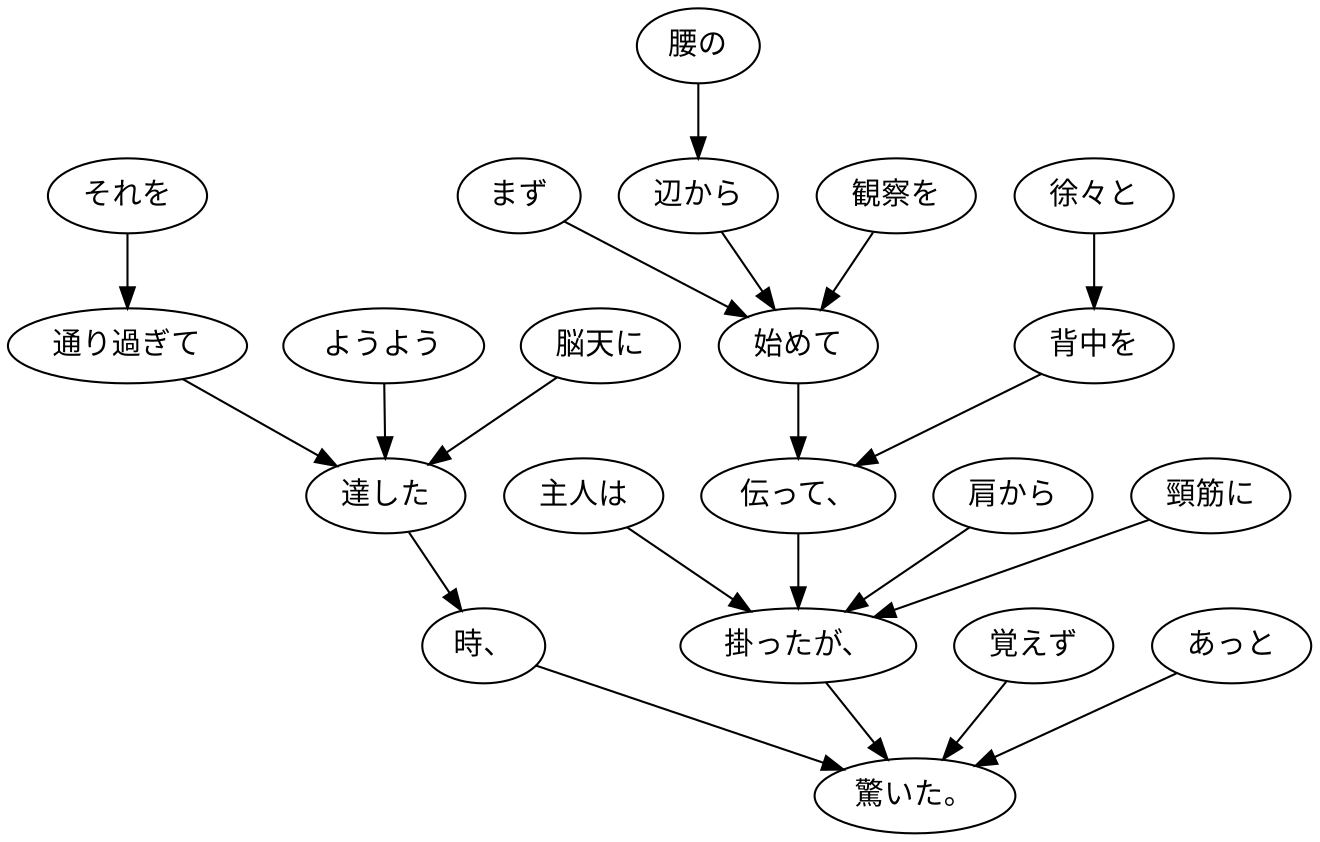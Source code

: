 digraph graph2224 {
	node0 [label="主人は"];
	node1 [label="まず"];
	node2 [label="腰の"];
	node3 [label="辺から"];
	node4 [label="観察を"];
	node5 [label="始めて"];
	node6 [label="徐々と"];
	node7 [label="背中を"];
	node8 [label="伝って、"];
	node9 [label="肩から"];
	node10 [label="頸筋に"];
	node11 [label="掛ったが、"];
	node12 [label="それを"];
	node13 [label="通り過ぎて"];
	node14 [label="ようよう"];
	node15 [label="脳天に"];
	node16 [label="達した"];
	node17 [label="時、"];
	node18 [label="覚えず"];
	node19 [label="あっと"];
	node20 [label="驚いた。"];
	node0 -> node11;
	node1 -> node5;
	node2 -> node3;
	node3 -> node5;
	node4 -> node5;
	node5 -> node8;
	node6 -> node7;
	node7 -> node8;
	node8 -> node11;
	node9 -> node11;
	node10 -> node11;
	node11 -> node20;
	node12 -> node13;
	node13 -> node16;
	node14 -> node16;
	node15 -> node16;
	node16 -> node17;
	node17 -> node20;
	node18 -> node20;
	node19 -> node20;
}
